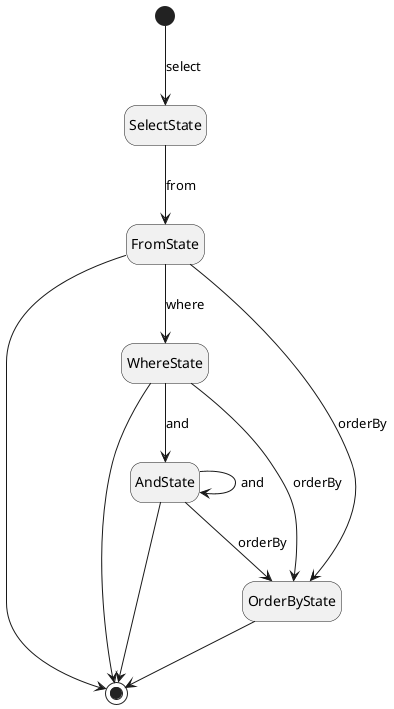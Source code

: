 @startuml
hide empty description
[*] --> SelectState: select

SelectState --> FromState: from
FromState --> WhereState: where
FromState --> OrderByState: orderBy
WhereState --> OrderByState: orderBy
WhereState --> AndState: and
AndState --> AndState: and
AndState --> OrderByState: orderBy

AndState --> [*]
FromState --> [*]
WhereState --> [*]
OrderByState --> [*]
@enduml
